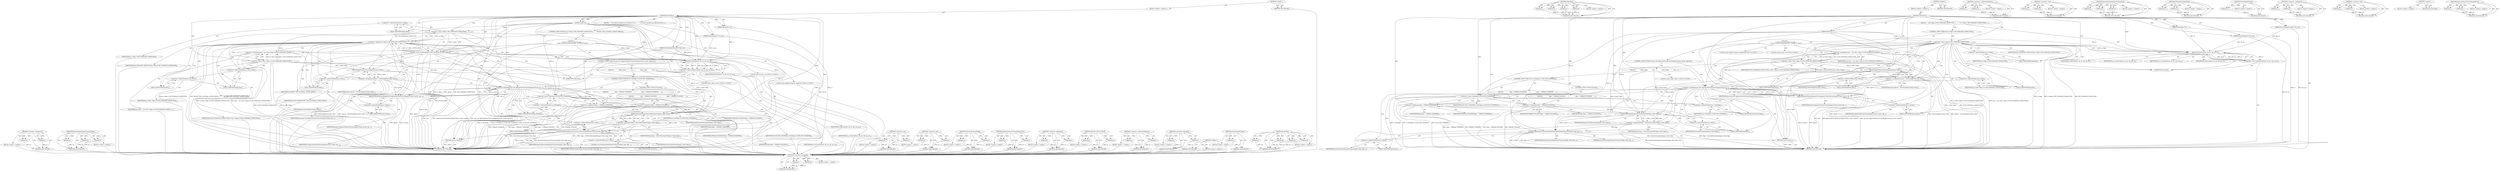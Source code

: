 digraph "AppLayerParserProtocolSupportsTxs" {
vulnerable_139 [label=<(METHOD,&lt;operator&gt;.assignment)>];
vulnerable_140 [label=<(PARAM,p1)>];
vulnerable_141 [label=<(PARAM,p2)>];
vulnerable_142 [label=<(BLOCK,&lt;empty&gt;,&lt;empty&gt;)>];
vulnerable_143 [label=<(METHOD_RETURN,ANY)>];
vulnerable_163 [label=<(METHOD,DeStateUpdateInspectTransactionId)>];
vulnerable_164 [label=<(PARAM,p1)>];
vulnerable_165 [label=<(PARAM,p2)>];
vulnerable_166 [label=<(PARAM,p3)>];
vulnerable_167 [label=<(BLOCK,&lt;empty&gt;,&lt;empty&gt;)>];
vulnerable_168 [label=<(METHOD_RETURN,ANY)>];
vulnerable_6 [label=<(METHOD,&lt;global&gt;)<SUB>1</SUB>>];
vulnerable_7 [label=<(BLOCK,&lt;empty&gt;,&lt;empty&gt;)<SUB>1</SUB>>];
vulnerable_8 [label=<(METHOD,DetectFlow)<SUB>1</SUB>>];
vulnerable_9 [label=<(PARAM,ThreadVars *tv)<SUB>1</SUB>>];
vulnerable_10 [label=<(PARAM,DetectEngineCtx *de_ctx)<SUB>2</SUB>>];
vulnerable_11 [label=<(PARAM,DetectEngineThreadCtx *det_ctx)<SUB>2</SUB>>];
vulnerable_12 [label=<(PARAM,Packet *p)<SUB>3</SUB>>];
vulnerable_13 [label=<(BLOCK,{
    /* No need to perform any detection on th...,{
    /* No need to perform any detection on th...)<SUB>4</SUB>>];
vulnerable_14 [label=<(CONTROL_STRUCTURE,IF,if ((p-&gt;flags &amp; PKT_NOPACKET_INSPECTION) ||
        (PACKET_TEST_ACTION(p, ACTION_DROP))))<SUB>6</SUB>>];
vulnerable_15 [label=<(&lt;operator&gt;.logicalOr,(p-&gt;flags &amp; PKT_NOPACKET_INSPECTION) ||
       ...)<SUB>6</SUB>>];
vulnerable_16 [label=<(&lt;operator&gt;.and,p-&gt;flags &amp; PKT_NOPACKET_INSPECTION)<SUB>6</SUB>>];
vulnerable_17 [label=<(&lt;operator&gt;.indirectFieldAccess,p-&gt;flags)<SUB>6</SUB>>];
vulnerable_18 [label=<(IDENTIFIER,p,p-&gt;flags &amp; PKT_NOPACKET_INSPECTION)<SUB>6</SUB>>];
vulnerable_19 [label=<(FIELD_IDENTIFIER,flags,flags)<SUB>6</SUB>>];
vulnerable_20 [label=<(IDENTIFIER,PKT_NOPACKET_INSPECTION,p-&gt;flags &amp; PKT_NOPACKET_INSPECTION)<SUB>6</SUB>>];
vulnerable_21 [label=<(PACKET_TEST_ACTION,PACKET_TEST_ACTION(p, ACTION_DROP))<SUB>7</SUB>>];
vulnerable_22 [label=<(IDENTIFIER,p,PACKET_TEST_ACTION(p, ACTION_DROP))<SUB>7</SUB>>];
vulnerable_23 [label=<(IDENTIFIER,ACTION_DROP,PACKET_TEST_ACTION(p, ACTION_DROP))<SUB>7</SUB>>];
vulnerable_24 [label="<(BLOCK,{
         /* hack: if we are in pass the entir...,{
         /* hack: if we are in pass the entir...)<SUB>8</SUB>>"];
vulnerable_25 [label="<(LOCAL,const int pass: int)<SUB>12</SUB>>"];
vulnerable_26 [label=<(&lt;operator&gt;.assignment,pass = ((p-&gt;flow-&gt;flags &amp; FLOW_NOPACKET_INSPECT...)<SUB>12</SUB>>];
vulnerable_27 [label=<(IDENTIFIER,pass,pass = ((p-&gt;flow-&gt;flags &amp; FLOW_NOPACKET_INSPECT...)<SUB>12</SUB>>];
vulnerable_28 [label=<(&lt;operator&gt;.and,p-&gt;flow-&gt;flags &amp; FLOW_NOPACKET_INSPECTION)<SUB>12</SUB>>];
vulnerable_29 [label=<(&lt;operator&gt;.indirectFieldAccess,p-&gt;flow-&gt;flags)<SUB>12</SUB>>];
vulnerable_30 [label=<(&lt;operator&gt;.indirectFieldAccess,p-&gt;flow)<SUB>12</SUB>>];
vulnerable_31 [label=<(IDENTIFIER,p,p-&gt;flow-&gt;flags &amp; FLOW_NOPACKET_INSPECTION)<SUB>12</SUB>>];
vulnerable_32 [label=<(FIELD_IDENTIFIER,flow,flow)<SUB>12</SUB>>];
vulnerable_33 [label=<(FIELD_IDENTIFIER,flags,flags)<SUB>12</SUB>>];
vulnerable_34 [label=<(IDENTIFIER,FLOW_NOPACKET_INSPECTION,p-&gt;flow-&gt;flags &amp; FLOW_NOPACKET_INSPECTION)<SUB>12</SUB>>];
vulnerable_35 [label="<(LOCAL,const AppProto alproto: AppProto)<SUB>13</SUB>>"];
vulnerable_36 [label=<(&lt;operator&gt;.assignment,alproto = FlowGetAppProtocol(p-&gt;flow))<SUB>13</SUB>>];
vulnerable_37 [label=<(IDENTIFIER,alproto,alproto = FlowGetAppProtocol(p-&gt;flow))<SUB>13</SUB>>];
vulnerable_38 [label=<(FlowGetAppProtocol,FlowGetAppProtocol(p-&gt;flow))<SUB>13</SUB>>];
vulnerable_39 [label=<(&lt;operator&gt;.indirectFieldAccess,p-&gt;flow)<SUB>13</SUB>>];
vulnerable_40 [label=<(IDENTIFIER,p,FlowGetAppProtocol(p-&gt;flow))<SUB>13</SUB>>];
vulnerable_41 [label=<(FIELD_IDENTIFIER,flow,flow)<SUB>13</SUB>>];
vulnerable_42 [label=<(CONTROL_STRUCTURE,IF,if (pass &amp;&amp; AppLayerParserProtocolSupportsTxs(p-&gt;proto, alproto)))<SUB>14</SUB>>];
vulnerable_43 [label=<(&lt;operator&gt;.logicalAnd,pass &amp;&amp; AppLayerParserProtocolSupportsTxs(p-&gt;pr...)<SUB>14</SUB>>];
vulnerable_44 [label=<(IDENTIFIER,pass,pass &amp;&amp; AppLayerParserProtocolSupportsTxs(p-&gt;pr...)<SUB>14</SUB>>];
vulnerable_45 [label=<(AppLayerParserProtocolSupportsTxs,AppLayerParserProtocolSupportsTxs(p-&gt;proto, alp...)<SUB>14</SUB>>];
vulnerable_46 [label=<(&lt;operator&gt;.indirectFieldAccess,p-&gt;proto)<SUB>14</SUB>>];
vulnerable_47 [label=<(IDENTIFIER,p,AppLayerParserProtocolSupportsTxs(p-&gt;proto, alp...)<SUB>14</SUB>>];
vulnerable_48 [label=<(FIELD_IDENTIFIER,proto,proto)<SUB>14</SUB>>];
vulnerable_49 [label=<(IDENTIFIER,alproto,AppLayerParserProtocolSupportsTxs(p-&gt;proto, alp...)<SUB>14</SUB>>];
vulnerable_50 [label=<(BLOCK,{
            uint8_t flags;
            if (p-...,{
            uint8_t flags;
            if (p-...)<SUB>14</SUB>>];
vulnerable_51 [label="<(LOCAL,uint8_t flags: uint8_t)<SUB>15</SUB>>"];
vulnerable_52 [label=<(CONTROL_STRUCTURE,IF,if (p-&gt;flowflags &amp; FLOW_PKT_TOSERVER))<SUB>16</SUB>>];
vulnerable_53 [label=<(&lt;operator&gt;.and,p-&gt;flowflags &amp; FLOW_PKT_TOSERVER)<SUB>16</SUB>>];
vulnerable_54 [label=<(&lt;operator&gt;.indirectFieldAccess,p-&gt;flowflags)<SUB>16</SUB>>];
vulnerable_55 [label=<(IDENTIFIER,p,p-&gt;flowflags &amp; FLOW_PKT_TOSERVER)<SUB>16</SUB>>];
vulnerable_56 [label=<(FIELD_IDENTIFIER,flowflags,flowflags)<SUB>16</SUB>>];
vulnerable_57 [label=<(IDENTIFIER,FLOW_PKT_TOSERVER,p-&gt;flowflags &amp; FLOW_PKT_TOSERVER)<SUB>16</SUB>>];
vulnerable_58 [label=<(BLOCK,{
                flags = STREAM_TOSERVER;
    ...,{
                flags = STREAM_TOSERVER;
    ...)<SUB>16</SUB>>];
vulnerable_59 [label=<(&lt;operator&gt;.assignment,flags = STREAM_TOSERVER)<SUB>17</SUB>>];
vulnerable_60 [label=<(IDENTIFIER,flags,flags = STREAM_TOSERVER)<SUB>17</SUB>>];
vulnerable_61 [label=<(IDENTIFIER,STREAM_TOSERVER,flags = STREAM_TOSERVER)<SUB>17</SUB>>];
vulnerable_62 [label=<(CONTROL_STRUCTURE,ELSE,else)<SUB>18</SUB>>];
vulnerable_63 [label=<(BLOCK,{
                flags = STREAM_TOCLIENT;
    ...,{
                flags = STREAM_TOCLIENT;
    ...)<SUB>18</SUB>>];
vulnerable_64 [label=<(&lt;operator&gt;.assignment,flags = STREAM_TOCLIENT)<SUB>19</SUB>>];
vulnerable_65 [label=<(IDENTIFIER,flags,flags = STREAM_TOCLIENT)<SUB>19</SUB>>];
vulnerable_66 [label=<(IDENTIFIER,STREAM_TOCLIENT,flags = STREAM_TOCLIENT)<SUB>19</SUB>>];
vulnerable_67 [label=<(&lt;operator&gt;.assignment,flags = FlowGetDisruptionFlags(p-&gt;flow, flags))<SUB>21</SUB>>];
vulnerable_68 [label=<(IDENTIFIER,flags,flags = FlowGetDisruptionFlags(p-&gt;flow, flags))<SUB>21</SUB>>];
vulnerable_69 [label=<(FlowGetDisruptionFlags,FlowGetDisruptionFlags(p-&gt;flow, flags))<SUB>21</SUB>>];
vulnerable_70 [label=<(&lt;operator&gt;.indirectFieldAccess,p-&gt;flow)<SUB>21</SUB>>];
vulnerable_71 [label=<(IDENTIFIER,p,FlowGetDisruptionFlags(p-&gt;flow, flags))<SUB>21</SUB>>];
vulnerable_72 [label=<(FIELD_IDENTIFIER,flow,flow)<SUB>21</SUB>>];
vulnerable_73 [label=<(IDENTIFIER,flags,FlowGetDisruptionFlags(p-&gt;flow, flags))<SUB>21</SUB>>];
vulnerable_74 [label=<(DeStateUpdateInspectTransactionId,DeStateUpdateInspectTransactionId(p-&gt;flow, flag...)<SUB>22</SUB>>];
vulnerable_75 [label=<(&lt;operator&gt;.indirectFieldAccess,p-&gt;flow)<SUB>22</SUB>>];
vulnerable_76 [label=<(IDENTIFIER,p,DeStateUpdateInspectTransactionId(p-&gt;flow, flag...)<SUB>22</SUB>>];
vulnerable_77 [label=<(FIELD_IDENTIFIER,flow,flow)<SUB>22</SUB>>];
vulnerable_78 [label=<(IDENTIFIER,flags,DeStateUpdateInspectTransactionId(p-&gt;flow, flag...)<SUB>22</SUB>>];
vulnerable_79 [label=<(LITERAL,true,DeStateUpdateInspectTransactionId(p-&gt;flow, flag...)<SUB>22</SUB>>];
vulnerable_80 [label=<(RETURN,return;,return;)<SUB>24</SUB>>];
vulnerable_81 [label=<(&lt;operator&gt;.cast,(void)DetectRun(tv, de_ctx, det_ctx, p))<SUB>28</SUB>>];
vulnerable_82 [label=<(UNKNOWN,void,void)<SUB>28</SUB>>];
vulnerable_83 [label=<(DetectRun,DetectRun(tv, de_ctx, det_ctx, p))<SUB>28</SUB>>];
vulnerable_84 [label=<(IDENTIFIER,tv,DetectRun(tv, de_ctx, det_ctx, p))<SUB>28</SUB>>];
vulnerable_85 [label=<(IDENTIFIER,de_ctx,DetectRun(tv, de_ctx, det_ctx, p))<SUB>28</SUB>>];
vulnerable_86 [label=<(IDENTIFIER,det_ctx,DetectRun(tv, de_ctx, det_ctx, p))<SUB>28</SUB>>];
vulnerable_87 [label=<(IDENTIFIER,p,DetectRun(tv, de_ctx, det_ctx, p))<SUB>28</SUB>>];
vulnerable_88 [label=<(METHOD_RETURN,void)<SUB>1</SUB>>];
vulnerable_90 [label=<(METHOD_RETURN,ANY)<SUB>1</SUB>>];
vulnerable_169 [label=<(METHOD,&lt;operator&gt;.cast)>];
vulnerable_170 [label=<(PARAM,p1)>];
vulnerable_171 [label=<(PARAM,p2)>];
vulnerable_172 [label=<(BLOCK,&lt;empty&gt;,&lt;empty&gt;)>];
vulnerable_173 [label=<(METHOD_RETURN,ANY)>];
vulnerable_124 [label=<(METHOD,&lt;operator&gt;.and)>];
vulnerable_125 [label=<(PARAM,p1)>];
vulnerable_126 [label=<(PARAM,p2)>];
vulnerable_127 [label=<(BLOCK,&lt;empty&gt;,&lt;empty&gt;)>];
vulnerable_128 [label=<(METHOD_RETURN,ANY)>];
vulnerable_158 [label=<(METHOD,FlowGetDisruptionFlags)>];
vulnerable_159 [label=<(PARAM,p1)>];
vulnerable_160 [label=<(PARAM,p2)>];
vulnerable_161 [label=<(BLOCK,&lt;empty&gt;,&lt;empty&gt;)>];
vulnerable_162 [label=<(METHOD_RETURN,ANY)>];
vulnerable_153 [label=<(METHOD,AppLayerParserProtocolSupportsTxs)>];
vulnerable_154 [label=<(PARAM,p1)>];
vulnerable_155 [label=<(PARAM,p2)>];
vulnerable_156 [label=<(BLOCK,&lt;empty&gt;,&lt;empty&gt;)>];
vulnerable_157 [label=<(METHOD_RETURN,ANY)>];
vulnerable_148 [label=<(METHOD,&lt;operator&gt;.logicalAnd)>];
vulnerable_149 [label=<(PARAM,p1)>];
vulnerable_150 [label=<(PARAM,p2)>];
vulnerable_151 [label=<(BLOCK,&lt;empty&gt;,&lt;empty&gt;)>];
vulnerable_152 [label=<(METHOD_RETURN,ANY)>];
vulnerable_134 [label=<(METHOD,PACKET_TEST_ACTION)>];
vulnerable_135 [label=<(PARAM,p1)>];
vulnerable_136 [label=<(PARAM,p2)>];
vulnerable_137 [label=<(BLOCK,&lt;empty&gt;,&lt;empty&gt;)>];
vulnerable_138 [label=<(METHOD_RETURN,ANY)>];
vulnerable_129 [label=<(METHOD,&lt;operator&gt;.indirectFieldAccess)>];
vulnerable_130 [label=<(PARAM,p1)>];
vulnerable_131 [label=<(PARAM,p2)>];
vulnerable_132 [label=<(BLOCK,&lt;empty&gt;,&lt;empty&gt;)>];
vulnerable_133 [label=<(METHOD_RETURN,ANY)>];
vulnerable_119 [label=<(METHOD,&lt;operator&gt;.logicalOr)>];
vulnerable_120 [label=<(PARAM,p1)>];
vulnerable_121 [label=<(PARAM,p2)>];
vulnerable_122 [label=<(BLOCK,&lt;empty&gt;,&lt;empty&gt;)>];
vulnerable_123 [label=<(METHOD_RETURN,ANY)>];
vulnerable_113 [label=<(METHOD,&lt;global&gt;)<SUB>1</SUB>>];
vulnerable_114 [label=<(BLOCK,&lt;empty&gt;,&lt;empty&gt;)>];
vulnerable_115 [label=<(METHOD_RETURN,ANY)>];
vulnerable_144 [label=<(METHOD,FlowGetAppProtocol)>];
vulnerable_145 [label=<(PARAM,p1)>];
vulnerable_146 [label=<(BLOCK,&lt;empty&gt;,&lt;empty&gt;)>];
vulnerable_147 [label=<(METHOD_RETURN,ANY)>];
vulnerable_174 [label=<(METHOD,DetectRun)>];
vulnerable_175 [label=<(PARAM,p1)>];
vulnerable_176 [label=<(PARAM,p2)>];
vulnerable_177 [label=<(PARAM,p3)>];
vulnerable_178 [label=<(PARAM,p4)>];
vulnerable_179 [label=<(BLOCK,&lt;empty&gt;,&lt;empty&gt;)>];
vulnerable_180 [label=<(METHOD_RETURN,ANY)>];
fixed_134 [label=<(METHOD,&lt;operator&gt;.logicalAnd)>];
fixed_135 [label=<(PARAM,p1)>];
fixed_136 [label=<(PARAM,p2)>];
fixed_137 [label=<(BLOCK,&lt;empty&gt;,&lt;empty&gt;)>];
fixed_138 [label=<(METHOD_RETURN,ANY)>];
fixed_160 [label=<(METHOD,DetectRun)>];
fixed_161 [label=<(PARAM,p1)>];
fixed_162 [label=<(PARAM,p2)>];
fixed_163 [label=<(PARAM,p3)>];
fixed_164 [label=<(PARAM,p4)>];
fixed_165 [label=<(BLOCK,&lt;empty&gt;,&lt;empty&gt;)>];
fixed_166 [label=<(METHOD_RETURN,ANY)>];
fixed_6 [label=<(METHOD,&lt;global&gt;)<SUB>1</SUB>>];
fixed_7 [label=<(BLOCK,&lt;empty&gt;,&lt;empty&gt;)<SUB>1</SUB>>];
fixed_8 [label=<(METHOD,DetectFlow)<SUB>1</SUB>>];
fixed_9 [label=<(PARAM,ThreadVars *tv)<SUB>1</SUB>>];
fixed_10 [label=<(PARAM,DetectEngineCtx *de_ctx)<SUB>2</SUB>>];
fixed_11 [label=<(PARAM,DetectEngineThreadCtx *det_ctx)<SUB>2</SUB>>];
fixed_12 [label=<(PARAM,Packet *p)<SUB>3</SUB>>];
fixed_13 [label=<(BLOCK,{
    if (p-&gt;flags &amp; PKT_NOPACKET_INSPECTION) {...,{
    if (p-&gt;flags &amp; PKT_NOPACKET_INSPECTION) {...)<SUB>4</SUB>>];
fixed_14 [label=<(CONTROL_STRUCTURE,IF,if (p-&gt;flags &amp; PKT_NOPACKET_INSPECTION))<SUB>5</SUB>>];
fixed_15 [label=<(&lt;operator&gt;.and,p-&gt;flags &amp; PKT_NOPACKET_INSPECTION)<SUB>5</SUB>>];
fixed_16 [label=<(&lt;operator&gt;.indirectFieldAccess,p-&gt;flags)<SUB>5</SUB>>];
fixed_17 [label=<(IDENTIFIER,p,p-&gt;flags &amp; PKT_NOPACKET_INSPECTION)<SUB>5</SUB>>];
fixed_18 [label=<(FIELD_IDENTIFIER,flags,flags)<SUB>5</SUB>>];
fixed_19 [label=<(IDENTIFIER,PKT_NOPACKET_INSPECTION,p-&gt;flags &amp; PKT_NOPACKET_INSPECTION)<SUB>5</SUB>>];
fixed_20 [label="<(BLOCK,{
         /* hack: if we are in pass the entir...,{
         /* hack: if we are in pass the entir...)<SUB>5</SUB>>"];
fixed_21 [label="<(LOCAL,const int pass: int)<SUB>9</SUB>>"];
fixed_22 [label=<(&lt;operator&gt;.assignment,pass = ((p-&gt;flow-&gt;flags &amp; FLOW_NOPACKET_INSPECT...)<SUB>9</SUB>>];
fixed_23 [label=<(IDENTIFIER,pass,pass = ((p-&gt;flow-&gt;flags &amp; FLOW_NOPACKET_INSPECT...)<SUB>9</SUB>>];
fixed_24 [label=<(&lt;operator&gt;.and,p-&gt;flow-&gt;flags &amp; FLOW_NOPACKET_INSPECTION)<SUB>9</SUB>>];
fixed_25 [label=<(&lt;operator&gt;.indirectFieldAccess,p-&gt;flow-&gt;flags)<SUB>9</SUB>>];
fixed_26 [label=<(&lt;operator&gt;.indirectFieldAccess,p-&gt;flow)<SUB>9</SUB>>];
fixed_27 [label=<(IDENTIFIER,p,p-&gt;flow-&gt;flags &amp; FLOW_NOPACKET_INSPECTION)<SUB>9</SUB>>];
fixed_28 [label=<(FIELD_IDENTIFIER,flow,flow)<SUB>9</SUB>>];
fixed_29 [label=<(FIELD_IDENTIFIER,flags,flags)<SUB>9</SUB>>];
fixed_30 [label=<(IDENTIFIER,FLOW_NOPACKET_INSPECTION,p-&gt;flow-&gt;flags &amp; FLOW_NOPACKET_INSPECTION)<SUB>9</SUB>>];
fixed_31 [label="<(LOCAL,const AppProto alproto: AppProto)<SUB>10</SUB>>"];
fixed_32 [label=<(&lt;operator&gt;.assignment,alproto = FlowGetAppProtocol(p-&gt;flow))<SUB>10</SUB>>];
fixed_33 [label=<(IDENTIFIER,alproto,alproto = FlowGetAppProtocol(p-&gt;flow))<SUB>10</SUB>>];
fixed_34 [label=<(FlowGetAppProtocol,FlowGetAppProtocol(p-&gt;flow))<SUB>10</SUB>>];
fixed_35 [label=<(&lt;operator&gt;.indirectFieldAccess,p-&gt;flow)<SUB>10</SUB>>];
fixed_36 [label=<(IDENTIFIER,p,FlowGetAppProtocol(p-&gt;flow))<SUB>10</SUB>>];
fixed_37 [label=<(FIELD_IDENTIFIER,flow,flow)<SUB>10</SUB>>];
fixed_38 [label=<(CONTROL_STRUCTURE,IF,if (pass &amp;&amp; AppLayerParserProtocolSupportsTxs(p-&gt;proto, alproto)))<SUB>11</SUB>>];
fixed_39 [label=<(&lt;operator&gt;.logicalAnd,pass &amp;&amp; AppLayerParserProtocolSupportsTxs(p-&gt;pr...)<SUB>11</SUB>>];
fixed_40 [label=<(IDENTIFIER,pass,pass &amp;&amp; AppLayerParserProtocolSupportsTxs(p-&gt;pr...)<SUB>11</SUB>>];
fixed_41 [label=<(AppLayerParserProtocolSupportsTxs,AppLayerParserProtocolSupportsTxs(p-&gt;proto, alp...)<SUB>11</SUB>>];
fixed_42 [label=<(&lt;operator&gt;.indirectFieldAccess,p-&gt;proto)<SUB>11</SUB>>];
fixed_43 [label=<(IDENTIFIER,p,AppLayerParserProtocolSupportsTxs(p-&gt;proto, alp...)<SUB>11</SUB>>];
fixed_44 [label=<(FIELD_IDENTIFIER,proto,proto)<SUB>11</SUB>>];
fixed_45 [label=<(IDENTIFIER,alproto,AppLayerParserProtocolSupportsTxs(p-&gt;proto, alp...)<SUB>11</SUB>>];
fixed_46 [label=<(BLOCK,{
            uint8_t flags;
            if (p-...,{
            uint8_t flags;
            if (p-...)<SUB>11</SUB>>];
fixed_47 [label="<(LOCAL,uint8_t flags: uint8_t)<SUB>12</SUB>>"];
fixed_48 [label=<(CONTROL_STRUCTURE,IF,if (p-&gt;flowflags &amp; FLOW_PKT_TOSERVER))<SUB>13</SUB>>];
fixed_49 [label=<(&lt;operator&gt;.and,p-&gt;flowflags &amp; FLOW_PKT_TOSERVER)<SUB>13</SUB>>];
fixed_50 [label=<(&lt;operator&gt;.indirectFieldAccess,p-&gt;flowflags)<SUB>13</SUB>>];
fixed_51 [label=<(IDENTIFIER,p,p-&gt;flowflags &amp; FLOW_PKT_TOSERVER)<SUB>13</SUB>>];
fixed_52 [label=<(FIELD_IDENTIFIER,flowflags,flowflags)<SUB>13</SUB>>];
fixed_53 [label=<(IDENTIFIER,FLOW_PKT_TOSERVER,p-&gt;flowflags &amp; FLOW_PKT_TOSERVER)<SUB>13</SUB>>];
fixed_54 [label=<(BLOCK,{
                flags = STREAM_TOSERVER;
    ...,{
                flags = STREAM_TOSERVER;
    ...)<SUB>13</SUB>>];
fixed_55 [label=<(&lt;operator&gt;.assignment,flags = STREAM_TOSERVER)<SUB>14</SUB>>];
fixed_56 [label=<(IDENTIFIER,flags,flags = STREAM_TOSERVER)<SUB>14</SUB>>];
fixed_57 [label=<(IDENTIFIER,STREAM_TOSERVER,flags = STREAM_TOSERVER)<SUB>14</SUB>>];
fixed_58 [label=<(CONTROL_STRUCTURE,ELSE,else)<SUB>15</SUB>>];
fixed_59 [label=<(BLOCK,{
                flags = STREAM_TOCLIENT;
    ...,{
                flags = STREAM_TOCLIENT;
    ...)<SUB>15</SUB>>];
fixed_60 [label=<(&lt;operator&gt;.assignment,flags = STREAM_TOCLIENT)<SUB>16</SUB>>];
fixed_61 [label=<(IDENTIFIER,flags,flags = STREAM_TOCLIENT)<SUB>16</SUB>>];
fixed_62 [label=<(IDENTIFIER,STREAM_TOCLIENT,flags = STREAM_TOCLIENT)<SUB>16</SUB>>];
fixed_63 [label=<(&lt;operator&gt;.assignment,flags = FlowGetDisruptionFlags(p-&gt;flow, flags))<SUB>18</SUB>>];
fixed_64 [label=<(IDENTIFIER,flags,flags = FlowGetDisruptionFlags(p-&gt;flow, flags))<SUB>18</SUB>>];
fixed_65 [label=<(FlowGetDisruptionFlags,FlowGetDisruptionFlags(p-&gt;flow, flags))<SUB>18</SUB>>];
fixed_66 [label=<(&lt;operator&gt;.indirectFieldAccess,p-&gt;flow)<SUB>18</SUB>>];
fixed_67 [label=<(IDENTIFIER,p,FlowGetDisruptionFlags(p-&gt;flow, flags))<SUB>18</SUB>>];
fixed_68 [label=<(FIELD_IDENTIFIER,flow,flow)<SUB>18</SUB>>];
fixed_69 [label=<(IDENTIFIER,flags,FlowGetDisruptionFlags(p-&gt;flow, flags))<SUB>18</SUB>>];
fixed_70 [label=<(DeStateUpdateInspectTransactionId,DeStateUpdateInspectTransactionId(p-&gt;flow, flag...)<SUB>19</SUB>>];
fixed_71 [label=<(&lt;operator&gt;.indirectFieldAccess,p-&gt;flow)<SUB>19</SUB>>];
fixed_72 [label=<(IDENTIFIER,p,DeStateUpdateInspectTransactionId(p-&gt;flow, flag...)<SUB>19</SUB>>];
fixed_73 [label=<(FIELD_IDENTIFIER,flow,flow)<SUB>19</SUB>>];
fixed_74 [label=<(IDENTIFIER,flags,DeStateUpdateInspectTransactionId(p-&gt;flow, flag...)<SUB>19</SUB>>];
fixed_75 [label=<(LITERAL,true,DeStateUpdateInspectTransactionId(p-&gt;flow, flag...)<SUB>19</SUB>>];
fixed_76 [label=<(RETURN,return;,return;)<SUB>23</SUB>>];
fixed_77 [label=<(&lt;operator&gt;.cast,(void)DetectRun(tv, de_ctx, det_ctx, p))<SUB>27</SUB>>];
fixed_78 [label=<(UNKNOWN,void,void)<SUB>27</SUB>>];
fixed_79 [label=<(DetectRun,DetectRun(tv, de_ctx, det_ctx, p))<SUB>27</SUB>>];
fixed_80 [label=<(IDENTIFIER,tv,DetectRun(tv, de_ctx, det_ctx, p))<SUB>27</SUB>>];
fixed_81 [label=<(IDENTIFIER,de_ctx,DetectRun(tv, de_ctx, det_ctx, p))<SUB>27</SUB>>];
fixed_82 [label=<(IDENTIFIER,det_ctx,DetectRun(tv, de_ctx, det_ctx, p))<SUB>27</SUB>>];
fixed_83 [label=<(IDENTIFIER,p,DetectRun(tv, de_ctx, det_ctx, p))<SUB>27</SUB>>];
fixed_84 [label=<(METHOD_RETURN,void)<SUB>1</SUB>>];
fixed_86 [label=<(METHOD_RETURN,ANY)<SUB>1</SUB>>];
fixed_120 [label=<(METHOD,&lt;operator&gt;.indirectFieldAccess)>];
fixed_121 [label=<(PARAM,p1)>];
fixed_122 [label=<(PARAM,p2)>];
fixed_123 [label=<(BLOCK,&lt;empty&gt;,&lt;empty&gt;)>];
fixed_124 [label=<(METHOD_RETURN,ANY)>];
fixed_155 [label=<(METHOD,&lt;operator&gt;.cast)>];
fixed_156 [label=<(PARAM,p1)>];
fixed_157 [label=<(PARAM,p2)>];
fixed_158 [label=<(BLOCK,&lt;empty&gt;,&lt;empty&gt;)>];
fixed_159 [label=<(METHOD_RETURN,ANY)>];
fixed_149 [label=<(METHOD,DeStateUpdateInspectTransactionId)>];
fixed_150 [label=<(PARAM,p1)>];
fixed_151 [label=<(PARAM,p2)>];
fixed_152 [label=<(PARAM,p3)>];
fixed_153 [label=<(BLOCK,&lt;empty&gt;,&lt;empty&gt;)>];
fixed_154 [label=<(METHOD_RETURN,ANY)>];
fixed_144 [label=<(METHOD,FlowGetDisruptionFlags)>];
fixed_145 [label=<(PARAM,p1)>];
fixed_146 [label=<(PARAM,p2)>];
fixed_147 [label=<(BLOCK,&lt;empty&gt;,&lt;empty&gt;)>];
fixed_148 [label=<(METHOD_RETURN,ANY)>];
fixed_130 [label=<(METHOD,FlowGetAppProtocol)>];
fixed_131 [label=<(PARAM,p1)>];
fixed_132 [label=<(BLOCK,&lt;empty&gt;,&lt;empty&gt;)>];
fixed_133 [label=<(METHOD_RETURN,ANY)>];
fixed_125 [label=<(METHOD,&lt;operator&gt;.assignment)>];
fixed_126 [label=<(PARAM,p1)>];
fixed_127 [label=<(PARAM,p2)>];
fixed_128 [label=<(BLOCK,&lt;empty&gt;,&lt;empty&gt;)>];
fixed_129 [label=<(METHOD_RETURN,ANY)>];
fixed_115 [label=<(METHOD,&lt;operator&gt;.and)>];
fixed_116 [label=<(PARAM,p1)>];
fixed_117 [label=<(PARAM,p2)>];
fixed_118 [label=<(BLOCK,&lt;empty&gt;,&lt;empty&gt;)>];
fixed_119 [label=<(METHOD_RETURN,ANY)>];
fixed_109 [label=<(METHOD,&lt;global&gt;)<SUB>1</SUB>>];
fixed_110 [label=<(BLOCK,&lt;empty&gt;,&lt;empty&gt;)>];
fixed_111 [label=<(METHOD_RETURN,ANY)>];
fixed_139 [label=<(METHOD,AppLayerParserProtocolSupportsTxs)>];
fixed_140 [label=<(PARAM,p1)>];
fixed_141 [label=<(PARAM,p2)>];
fixed_142 [label=<(BLOCK,&lt;empty&gt;,&lt;empty&gt;)>];
fixed_143 [label=<(METHOD_RETURN,ANY)>];
vulnerable_139 -> vulnerable_140  [key=0, label="AST: "];
vulnerable_139 -> vulnerable_140  [key=1, label="DDG: "];
vulnerable_139 -> vulnerable_142  [key=0, label="AST: "];
vulnerable_139 -> vulnerable_141  [key=0, label="AST: "];
vulnerable_139 -> vulnerable_141  [key=1, label="DDG: "];
vulnerable_139 -> vulnerable_143  [key=0, label="AST: "];
vulnerable_139 -> vulnerable_143  [key=1, label="CFG: "];
vulnerable_140 -> vulnerable_143  [key=0, label="DDG: p1"];
vulnerable_141 -> vulnerable_143  [key=0, label="DDG: p2"];
vulnerable_142 -> fixed_134  [key=0];
vulnerable_143 -> fixed_134  [key=0];
vulnerable_163 -> vulnerable_164  [key=0, label="AST: "];
vulnerable_163 -> vulnerable_164  [key=1, label="DDG: "];
vulnerable_163 -> vulnerable_167  [key=0, label="AST: "];
vulnerable_163 -> vulnerable_165  [key=0, label="AST: "];
vulnerable_163 -> vulnerable_165  [key=1, label="DDG: "];
vulnerable_163 -> vulnerable_168  [key=0, label="AST: "];
vulnerable_163 -> vulnerable_168  [key=1, label="CFG: "];
vulnerable_163 -> vulnerable_166  [key=0, label="AST: "];
vulnerable_163 -> vulnerable_166  [key=1, label="DDG: "];
vulnerable_164 -> vulnerable_168  [key=0, label="DDG: p1"];
vulnerable_165 -> vulnerable_168  [key=0, label="DDG: p2"];
vulnerable_166 -> vulnerable_168  [key=0, label="DDG: p3"];
vulnerable_167 -> fixed_134  [key=0];
vulnerable_168 -> fixed_134  [key=0];
vulnerable_6 -> vulnerable_7  [key=0, label="AST: "];
vulnerable_6 -> vulnerable_90  [key=0, label="AST: "];
vulnerable_6 -> vulnerable_90  [key=1, label="CFG: "];
vulnerable_7 -> vulnerable_8  [key=0, label="AST: "];
vulnerable_8 -> vulnerable_9  [key=0, label="AST: "];
vulnerable_8 -> vulnerable_9  [key=1, label="DDG: "];
vulnerable_8 -> vulnerable_10  [key=0, label="AST: "];
vulnerable_8 -> vulnerable_10  [key=1, label="DDG: "];
vulnerable_8 -> vulnerable_11  [key=0, label="AST: "];
vulnerable_8 -> vulnerable_11  [key=1, label="DDG: "];
vulnerable_8 -> vulnerable_12  [key=0, label="AST: "];
vulnerable_8 -> vulnerable_12  [key=1, label="DDG: "];
vulnerable_8 -> vulnerable_13  [key=0, label="AST: "];
vulnerable_8 -> vulnerable_88  [key=0, label="AST: "];
vulnerable_8 -> vulnerable_19  [key=0, label="CFG: "];
vulnerable_8 -> vulnerable_80  [key=0, label="DDG: "];
vulnerable_8 -> vulnerable_83  [key=0, label="DDG: "];
vulnerable_8 -> vulnerable_16  [key=0, label="DDG: "];
vulnerable_8 -> vulnerable_21  [key=0, label="DDG: "];
vulnerable_8 -> vulnerable_28  [key=0, label="DDG: "];
vulnerable_8 -> vulnerable_43  [key=0, label="DDG: "];
vulnerable_8 -> vulnerable_45  [key=0, label="DDG: "];
vulnerable_8 -> vulnerable_74  [key=0, label="DDG: "];
vulnerable_8 -> vulnerable_53  [key=0, label="DDG: "];
vulnerable_8 -> vulnerable_59  [key=0, label="DDG: "];
vulnerable_8 -> vulnerable_69  [key=0, label="DDG: "];
vulnerable_8 -> vulnerable_64  [key=0, label="DDG: "];
vulnerable_9 -> vulnerable_88  [key=0, label="DDG: tv"];
vulnerable_9 -> vulnerable_83  [key=0, label="DDG: tv"];
vulnerable_10 -> vulnerable_88  [key=0, label="DDG: de_ctx"];
vulnerable_10 -> vulnerable_83  [key=0, label="DDG: de_ctx"];
vulnerable_11 -> vulnerable_88  [key=0, label="DDG: det_ctx"];
vulnerable_11 -> vulnerable_83  [key=0, label="DDG: det_ctx"];
vulnerable_12 -> vulnerable_88  [key=0, label="DDG: p"];
vulnerable_12 -> vulnerable_83  [key=0, label="DDG: p"];
vulnerable_12 -> vulnerable_16  [key=0, label="DDG: p"];
vulnerable_12 -> vulnerable_21  [key=0, label="DDG: p"];
vulnerable_12 -> vulnerable_38  [key=0, label="DDG: p"];
vulnerable_12 -> vulnerable_45  [key=0, label="DDG: p"];
vulnerable_12 -> vulnerable_74  [key=0, label="DDG: p"];
vulnerable_12 -> vulnerable_53  [key=0, label="DDG: p"];
vulnerable_12 -> vulnerable_69  [key=0, label="DDG: p"];
vulnerable_13 -> vulnerable_14  [key=0, label="AST: "];
vulnerable_13 -> vulnerable_81  [key=0, label="AST: "];
vulnerable_14 -> vulnerable_15  [key=0, label="AST: "];
vulnerable_14 -> vulnerable_24  [key=0, label="AST: "];
vulnerable_15 -> vulnerable_16  [key=0, label="AST: "];
vulnerable_15 -> vulnerable_21  [key=0, label="AST: "];
vulnerable_15 -> vulnerable_82  [key=0, label="CFG: "];
vulnerable_15 -> vulnerable_82  [key=1, label="CDG: "];
vulnerable_15 -> vulnerable_32  [key=0, label="CFG: "];
vulnerable_15 -> vulnerable_32  [key=1, label="CDG: "];
vulnerable_15 -> vulnerable_88  [key=0, label="DDG: p-&gt;flags &amp; PKT_NOPACKET_INSPECTION"];
vulnerable_15 -> vulnerable_88  [key=1, label="DDG: PACKET_TEST_ACTION(p, ACTION_DROP)"];
vulnerable_15 -> vulnerable_88  [key=2, label="DDG: (p-&gt;flags &amp; PKT_NOPACKET_INSPECTION) ||
        (PACKET_TEST_ACTION(p, ACTION_DROP))"];
vulnerable_15 -> vulnerable_30  [key=0, label="CDG: "];
vulnerable_15 -> vulnerable_26  [key=0, label="CDG: "];
vulnerable_15 -> vulnerable_28  [key=0, label="CDG: "];
vulnerable_15 -> vulnerable_81  [key=0, label="CDG: "];
vulnerable_15 -> vulnerable_38  [key=0, label="CDG: "];
vulnerable_15 -> vulnerable_29  [key=0, label="CDG: "];
vulnerable_15 -> vulnerable_43  [key=0, label="CDG: "];
vulnerable_15 -> vulnerable_80  [key=0, label="CDG: "];
vulnerable_15 -> vulnerable_33  [key=0, label="CDG: "];
vulnerable_15 -> vulnerable_83  [key=0, label="CDG: "];
vulnerable_15 -> vulnerable_36  [key=0, label="CDG: "];
vulnerable_15 -> vulnerable_41  [key=0, label="CDG: "];
vulnerable_15 -> vulnerable_39  [key=0, label="CDG: "];
vulnerable_15 -> vulnerable_48  [key=0, label="CDG: "];
vulnerable_15 -> vulnerable_46  [key=0, label="CDG: "];
vulnerable_15 -> vulnerable_45  [key=0, label="CDG: "];
vulnerable_16 -> vulnerable_17  [key=0, label="AST: "];
vulnerable_16 -> vulnerable_20  [key=0, label="AST: "];
vulnerable_16 -> vulnerable_15  [key=0, label="CFG: "];
vulnerable_16 -> vulnerable_15  [key=1, label="DDG: p-&gt;flags"];
vulnerable_16 -> vulnerable_15  [key=2, label="DDG: PKT_NOPACKET_INSPECTION"];
vulnerable_16 -> vulnerable_21  [key=0, label="CFG: "];
vulnerable_16 -> vulnerable_21  [key=1, label="DDG: p-&gt;flags"];
vulnerable_16 -> vulnerable_21  [key=2, label="CDG: "];
vulnerable_16 -> vulnerable_88  [key=0, label="DDG: p-&gt;flags"];
vulnerable_16 -> vulnerable_88  [key=1, label="DDG: PKT_NOPACKET_INSPECTION"];
vulnerable_16 -> vulnerable_83  [key=0, label="DDG: p-&gt;flags"];
vulnerable_17 -> vulnerable_18  [key=0, label="AST: "];
vulnerable_17 -> vulnerable_19  [key=0, label="AST: "];
vulnerable_17 -> vulnerable_16  [key=0, label="CFG: "];
vulnerable_18 -> fixed_134  [key=0];
vulnerable_19 -> vulnerable_17  [key=0, label="CFG: "];
vulnerable_20 -> fixed_134  [key=0];
vulnerable_21 -> vulnerable_22  [key=0, label="AST: "];
vulnerable_21 -> vulnerable_23  [key=0, label="AST: "];
vulnerable_21 -> vulnerable_15  [key=0, label="CFG: "];
vulnerable_21 -> vulnerable_15  [key=1, label="DDG: p"];
vulnerable_21 -> vulnerable_15  [key=2, label="DDG: ACTION_DROP"];
vulnerable_21 -> vulnerable_88  [key=0, label="DDG: p"];
vulnerable_21 -> vulnerable_88  [key=1, label="DDG: ACTION_DROP"];
vulnerable_21 -> vulnerable_83  [key=0, label="DDG: p"];
vulnerable_21 -> vulnerable_38  [key=0, label="DDG: p"];
vulnerable_21 -> vulnerable_45  [key=0, label="DDG: p"];
vulnerable_21 -> vulnerable_74  [key=0, label="DDG: p"];
vulnerable_21 -> vulnerable_53  [key=0, label="DDG: p"];
vulnerable_21 -> vulnerable_69  [key=0, label="DDG: p"];
vulnerable_22 -> fixed_134  [key=0];
vulnerable_23 -> fixed_134  [key=0];
vulnerable_24 -> vulnerable_25  [key=0, label="AST: "];
vulnerable_24 -> vulnerable_26  [key=0, label="AST: "];
vulnerable_24 -> vulnerable_35  [key=0, label="AST: "];
vulnerable_24 -> vulnerable_36  [key=0, label="AST: "];
vulnerable_24 -> vulnerable_42  [key=0, label="AST: "];
vulnerable_24 -> vulnerable_80  [key=0, label="AST: "];
vulnerable_25 -> fixed_134  [key=0];
vulnerable_26 -> vulnerable_27  [key=0, label="AST: "];
vulnerable_26 -> vulnerable_28  [key=0, label="AST: "];
vulnerable_26 -> vulnerable_41  [key=0, label="CFG: "];
vulnerable_26 -> vulnerable_88  [key=0, label="DDG: p-&gt;flow-&gt;flags &amp; FLOW_NOPACKET_INSPECTION"];
vulnerable_26 -> vulnerable_88  [key=1, label="DDG: pass = ((p-&gt;flow-&gt;flags &amp; FLOW_NOPACKET_INSPECTION))"];
vulnerable_26 -> vulnerable_43  [key=0, label="DDG: pass"];
vulnerable_27 -> fixed_134  [key=0];
vulnerable_28 -> vulnerable_29  [key=0, label="AST: "];
vulnerable_28 -> vulnerable_34  [key=0, label="AST: "];
vulnerable_28 -> vulnerable_26  [key=0, label="CFG: "];
vulnerable_28 -> vulnerable_26  [key=1, label="DDG: p-&gt;flow-&gt;flags"];
vulnerable_28 -> vulnerable_26  [key=2, label="DDG: FLOW_NOPACKET_INSPECTION"];
vulnerable_28 -> vulnerable_88  [key=0, label="DDG: p-&gt;flow-&gt;flags"];
vulnerable_28 -> vulnerable_88  [key=1, label="DDG: FLOW_NOPACKET_INSPECTION"];
vulnerable_28 -> vulnerable_38  [key=0, label="DDG: p-&gt;flow-&gt;flags"];
vulnerable_28 -> vulnerable_74  [key=0, label="DDG: p-&gt;flow-&gt;flags"];
vulnerable_28 -> vulnerable_69  [key=0, label="DDG: p-&gt;flow-&gt;flags"];
vulnerable_29 -> vulnerable_30  [key=0, label="AST: "];
vulnerable_29 -> vulnerable_33  [key=0, label="AST: "];
vulnerable_29 -> vulnerable_28  [key=0, label="CFG: "];
vulnerable_30 -> vulnerable_31  [key=0, label="AST: "];
vulnerable_30 -> vulnerable_32  [key=0, label="AST: "];
vulnerable_30 -> vulnerable_33  [key=0, label="CFG: "];
vulnerable_31 -> fixed_134  [key=0];
vulnerable_32 -> vulnerable_30  [key=0, label="CFG: "];
vulnerable_33 -> vulnerable_29  [key=0, label="CFG: "];
vulnerable_34 -> fixed_134  [key=0];
vulnerable_35 -> fixed_134  [key=0];
vulnerable_36 -> vulnerable_37  [key=0, label="AST: "];
vulnerable_36 -> vulnerable_38  [key=0, label="AST: "];
vulnerable_36 -> vulnerable_43  [key=0, label="CFG: "];
vulnerable_36 -> vulnerable_48  [key=0, label="CFG: "];
vulnerable_36 -> vulnerable_88  [key=0, label="DDG: alproto"];
vulnerable_36 -> vulnerable_88  [key=1, label="DDG: FlowGetAppProtocol(p-&gt;flow)"];
vulnerable_36 -> vulnerable_88  [key=2, label="DDG: alproto = FlowGetAppProtocol(p-&gt;flow)"];
vulnerable_36 -> vulnerable_45  [key=0, label="DDG: alproto"];
vulnerable_37 -> fixed_134  [key=0];
vulnerable_38 -> vulnerable_39  [key=0, label="AST: "];
vulnerable_38 -> vulnerable_36  [key=0, label="CFG: "];
vulnerable_38 -> vulnerable_36  [key=1, label="DDG: p-&gt;flow"];
vulnerable_38 -> vulnerable_88  [key=0, label="DDG: p-&gt;flow"];
vulnerable_38 -> vulnerable_69  [key=0, label="DDG: p-&gt;flow"];
vulnerable_39 -> vulnerable_40  [key=0, label="AST: "];
vulnerable_39 -> vulnerable_41  [key=0, label="AST: "];
vulnerable_39 -> vulnerable_38  [key=0, label="CFG: "];
vulnerable_40 -> fixed_134  [key=0];
vulnerable_41 -> vulnerable_39  [key=0, label="CFG: "];
vulnerable_42 -> vulnerable_43  [key=0, label="AST: "];
vulnerable_42 -> vulnerable_50  [key=0, label="AST: "];
vulnerable_43 -> vulnerable_44  [key=0, label="AST: "];
vulnerable_43 -> vulnerable_45  [key=0, label="AST: "];
vulnerable_43 -> vulnerable_80  [key=0, label="CFG: "];
vulnerable_43 -> vulnerable_56  [key=0, label="CFG: "];
vulnerable_43 -> vulnerable_56  [key=1, label="CDG: "];
vulnerable_43 -> vulnerable_88  [key=0, label="DDG: pass"];
vulnerable_43 -> vulnerable_88  [key=1, label="DDG: AppLayerParserProtocolSupportsTxs(p-&gt;proto, alproto)"];
vulnerable_43 -> vulnerable_88  [key=2, label="DDG: pass &amp;&amp; AppLayerParserProtocolSupportsTxs(p-&gt;proto, alproto)"];
vulnerable_43 -> vulnerable_77  [key=0, label="CDG: "];
vulnerable_43 -> vulnerable_75  [key=0, label="CDG: "];
vulnerable_43 -> vulnerable_72  [key=0, label="CDG: "];
vulnerable_43 -> vulnerable_69  [key=0, label="CDG: "];
vulnerable_43 -> vulnerable_67  [key=0, label="CDG: "];
vulnerable_43 -> vulnerable_74  [key=0, label="CDG: "];
vulnerable_43 -> vulnerable_54  [key=0, label="CDG: "];
vulnerable_43 -> vulnerable_53  [key=0, label="CDG: "];
vulnerable_43 -> vulnerable_70  [key=0, label="CDG: "];
vulnerable_44 -> fixed_134  [key=0];
vulnerable_45 -> vulnerable_46  [key=0, label="AST: "];
vulnerable_45 -> vulnerable_49  [key=0, label="AST: "];
vulnerable_45 -> vulnerable_43  [key=0, label="CFG: "];
vulnerable_45 -> vulnerable_43  [key=1, label="DDG: p-&gt;proto"];
vulnerable_45 -> vulnerable_43  [key=2, label="DDG: alproto"];
vulnerable_45 -> vulnerable_88  [key=0, label="DDG: p-&gt;proto"];
vulnerable_45 -> vulnerable_88  [key=1, label="DDG: alproto"];
vulnerable_46 -> vulnerable_47  [key=0, label="AST: "];
vulnerable_46 -> vulnerable_48  [key=0, label="AST: "];
vulnerable_46 -> vulnerable_45  [key=0, label="CFG: "];
vulnerable_47 -> fixed_134  [key=0];
vulnerable_48 -> vulnerable_46  [key=0, label="CFG: "];
vulnerable_49 -> fixed_134  [key=0];
vulnerable_50 -> vulnerable_51  [key=0, label="AST: "];
vulnerable_50 -> vulnerable_52  [key=0, label="AST: "];
vulnerable_50 -> vulnerable_67  [key=0, label="AST: "];
vulnerable_50 -> vulnerable_74  [key=0, label="AST: "];
vulnerable_51 -> fixed_134  [key=0];
vulnerable_52 -> vulnerable_53  [key=0, label="AST: "];
vulnerable_52 -> vulnerable_58  [key=0, label="AST: "];
vulnerable_52 -> vulnerable_62  [key=0, label="AST: "];
vulnerable_53 -> vulnerable_54  [key=0, label="AST: "];
vulnerable_53 -> vulnerable_57  [key=0, label="AST: "];
vulnerable_53 -> vulnerable_59  [key=0, label="CFG: "];
vulnerable_53 -> vulnerable_59  [key=1, label="CDG: "];
vulnerable_53 -> vulnerable_64  [key=0, label="CFG: "];
vulnerable_53 -> vulnerable_64  [key=1, label="CDG: "];
vulnerable_53 -> vulnerable_88  [key=0, label="DDG: p-&gt;flowflags"];
vulnerable_53 -> vulnerable_88  [key=1, label="DDG: p-&gt;flowflags &amp; FLOW_PKT_TOSERVER"];
vulnerable_53 -> vulnerable_88  [key=2, label="DDG: FLOW_PKT_TOSERVER"];
vulnerable_54 -> vulnerable_55  [key=0, label="AST: "];
vulnerable_54 -> vulnerable_56  [key=0, label="AST: "];
vulnerable_54 -> vulnerable_53  [key=0, label="CFG: "];
vulnerable_55 -> fixed_134  [key=0];
vulnerable_56 -> vulnerable_54  [key=0, label="CFG: "];
vulnerable_57 -> fixed_134  [key=0];
vulnerable_58 -> vulnerable_59  [key=0, label="AST: "];
vulnerable_59 -> vulnerable_60  [key=0, label="AST: "];
vulnerable_59 -> vulnerable_61  [key=0, label="AST: "];
vulnerable_59 -> vulnerable_72  [key=0, label="CFG: "];
vulnerable_59 -> vulnerable_88  [key=0, label="DDG: flags = STREAM_TOSERVER"];
vulnerable_59 -> vulnerable_88  [key=1, label="DDG: STREAM_TOSERVER"];
vulnerable_59 -> vulnerable_69  [key=0, label="DDG: flags"];
vulnerable_60 -> fixed_134  [key=0];
vulnerable_61 -> fixed_134  [key=0];
vulnerable_62 -> vulnerable_63  [key=0, label="AST: "];
vulnerable_63 -> vulnerable_64  [key=0, label="AST: "];
vulnerable_64 -> vulnerable_65  [key=0, label="AST: "];
vulnerable_64 -> vulnerable_66  [key=0, label="AST: "];
vulnerable_64 -> vulnerable_72  [key=0, label="CFG: "];
vulnerable_64 -> vulnerable_88  [key=0, label="DDG: flags = STREAM_TOCLIENT"];
vulnerable_64 -> vulnerable_88  [key=1, label="DDG: STREAM_TOCLIENT"];
vulnerable_64 -> vulnerable_69  [key=0, label="DDG: flags"];
vulnerable_65 -> fixed_134  [key=0];
vulnerable_66 -> fixed_134  [key=0];
vulnerable_67 -> vulnerable_68  [key=0, label="AST: "];
vulnerable_67 -> vulnerable_69  [key=0, label="AST: "];
vulnerable_67 -> vulnerable_77  [key=0, label="CFG: "];
vulnerable_67 -> vulnerable_88  [key=0, label="DDG: FlowGetDisruptionFlags(p-&gt;flow, flags)"];
vulnerable_67 -> vulnerable_88  [key=1, label="DDG: flags = FlowGetDisruptionFlags(p-&gt;flow, flags)"];
vulnerable_67 -> vulnerable_74  [key=0, label="DDG: flags"];
vulnerable_68 -> fixed_134  [key=0];
vulnerable_69 -> vulnerable_70  [key=0, label="AST: "];
vulnerable_69 -> vulnerable_73  [key=0, label="AST: "];
vulnerable_69 -> vulnerable_67  [key=0, label="CFG: "];
vulnerable_69 -> vulnerable_67  [key=1, label="DDG: p-&gt;flow"];
vulnerable_69 -> vulnerable_67  [key=2, label="DDG: flags"];
vulnerable_69 -> vulnerable_74  [key=0, label="DDG: p-&gt;flow"];
vulnerable_70 -> vulnerable_71  [key=0, label="AST: "];
vulnerable_70 -> vulnerable_72  [key=0, label="AST: "];
vulnerable_70 -> vulnerable_69  [key=0, label="CFG: "];
vulnerable_71 -> fixed_134  [key=0];
vulnerable_72 -> vulnerable_70  [key=0, label="CFG: "];
vulnerable_73 -> fixed_134  [key=0];
vulnerable_74 -> vulnerable_75  [key=0, label="AST: "];
vulnerable_74 -> vulnerable_78  [key=0, label="AST: "];
vulnerable_74 -> vulnerable_79  [key=0, label="AST: "];
vulnerable_74 -> vulnerable_80  [key=0, label="CFG: "];
vulnerable_74 -> vulnerable_88  [key=0, label="DDG: p-&gt;flow"];
vulnerable_74 -> vulnerable_88  [key=1, label="DDG: flags"];
vulnerable_74 -> vulnerable_88  [key=2, label="DDG: DeStateUpdateInspectTransactionId(p-&gt;flow, flags, true)"];
vulnerable_75 -> vulnerable_76  [key=0, label="AST: "];
vulnerable_75 -> vulnerable_77  [key=0, label="AST: "];
vulnerable_75 -> vulnerable_74  [key=0, label="CFG: "];
vulnerable_76 -> fixed_134  [key=0];
vulnerable_77 -> vulnerable_75  [key=0, label="CFG: "];
vulnerable_78 -> fixed_134  [key=0];
vulnerable_79 -> fixed_134  [key=0];
vulnerable_80 -> vulnerable_88  [key=0, label="CFG: "];
vulnerable_80 -> vulnerable_88  [key=1, label="DDG: &lt;RET&gt;"];
vulnerable_81 -> vulnerable_82  [key=0, label="AST: "];
vulnerable_81 -> vulnerable_83  [key=0, label="AST: "];
vulnerable_81 -> vulnerable_88  [key=0, label="CFG: "];
vulnerable_82 -> vulnerable_83  [key=0, label="CFG: "];
vulnerable_83 -> vulnerable_84  [key=0, label="AST: "];
vulnerable_83 -> vulnerable_85  [key=0, label="AST: "];
vulnerable_83 -> vulnerable_86  [key=0, label="AST: "];
vulnerable_83 -> vulnerable_87  [key=0, label="AST: "];
vulnerable_83 -> vulnerable_81  [key=0, label="CFG: "];
vulnerable_83 -> vulnerable_81  [key=1, label="DDG: tv"];
vulnerable_83 -> vulnerable_81  [key=2, label="DDG: de_ctx"];
vulnerable_83 -> vulnerable_81  [key=3, label="DDG: det_ctx"];
vulnerable_83 -> vulnerable_81  [key=4, label="DDG: p"];
vulnerable_84 -> fixed_134  [key=0];
vulnerable_85 -> fixed_134  [key=0];
vulnerable_86 -> fixed_134  [key=0];
vulnerable_87 -> fixed_134  [key=0];
vulnerable_88 -> fixed_134  [key=0];
vulnerable_90 -> fixed_134  [key=0];
vulnerable_169 -> vulnerable_170  [key=0, label="AST: "];
vulnerable_169 -> vulnerable_170  [key=1, label="DDG: "];
vulnerable_169 -> vulnerable_172  [key=0, label="AST: "];
vulnerable_169 -> vulnerable_171  [key=0, label="AST: "];
vulnerable_169 -> vulnerable_171  [key=1, label="DDG: "];
vulnerable_169 -> vulnerable_173  [key=0, label="AST: "];
vulnerable_169 -> vulnerable_173  [key=1, label="CFG: "];
vulnerable_170 -> vulnerable_173  [key=0, label="DDG: p1"];
vulnerable_171 -> vulnerable_173  [key=0, label="DDG: p2"];
vulnerable_172 -> fixed_134  [key=0];
vulnerable_173 -> fixed_134  [key=0];
vulnerable_124 -> vulnerable_125  [key=0, label="AST: "];
vulnerable_124 -> vulnerable_125  [key=1, label="DDG: "];
vulnerable_124 -> vulnerable_127  [key=0, label="AST: "];
vulnerable_124 -> vulnerable_126  [key=0, label="AST: "];
vulnerable_124 -> vulnerable_126  [key=1, label="DDG: "];
vulnerable_124 -> vulnerable_128  [key=0, label="AST: "];
vulnerable_124 -> vulnerable_128  [key=1, label="CFG: "];
vulnerable_125 -> vulnerable_128  [key=0, label="DDG: p1"];
vulnerable_126 -> vulnerable_128  [key=0, label="DDG: p2"];
vulnerable_127 -> fixed_134  [key=0];
vulnerable_128 -> fixed_134  [key=0];
vulnerable_158 -> vulnerable_159  [key=0, label="AST: "];
vulnerable_158 -> vulnerable_159  [key=1, label="DDG: "];
vulnerable_158 -> vulnerable_161  [key=0, label="AST: "];
vulnerable_158 -> vulnerable_160  [key=0, label="AST: "];
vulnerable_158 -> vulnerable_160  [key=1, label="DDG: "];
vulnerable_158 -> vulnerable_162  [key=0, label="AST: "];
vulnerable_158 -> vulnerable_162  [key=1, label="CFG: "];
vulnerable_159 -> vulnerable_162  [key=0, label="DDG: p1"];
vulnerable_160 -> vulnerable_162  [key=0, label="DDG: p2"];
vulnerable_161 -> fixed_134  [key=0];
vulnerable_162 -> fixed_134  [key=0];
vulnerable_153 -> vulnerable_154  [key=0, label="AST: "];
vulnerable_153 -> vulnerable_154  [key=1, label="DDG: "];
vulnerable_153 -> vulnerable_156  [key=0, label="AST: "];
vulnerable_153 -> vulnerable_155  [key=0, label="AST: "];
vulnerable_153 -> vulnerable_155  [key=1, label="DDG: "];
vulnerable_153 -> vulnerable_157  [key=0, label="AST: "];
vulnerable_153 -> vulnerable_157  [key=1, label="CFG: "];
vulnerable_154 -> vulnerable_157  [key=0, label="DDG: p1"];
vulnerable_155 -> vulnerable_157  [key=0, label="DDG: p2"];
vulnerable_156 -> fixed_134  [key=0];
vulnerable_157 -> fixed_134  [key=0];
vulnerable_148 -> vulnerable_149  [key=0, label="AST: "];
vulnerable_148 -> vulnerable_149  [key=1, label="DDG: "];
vulnerable_148 -> vulnerable_151  [key=0, label="AST: "];
vulnerable_148 -> vulnerable_150  [key=0, label="AST: "];
vulnerable_148 -> vulnerable_150  [key=1, label="DDG: "];
vulnerable_148 -> vulnerable_152  [key=0, label="AST: "];
vulnerable_148 -> vulnerable_152  [key=1, label="CFG: "];
vulnerable_149 -> vulnerable_152  [key=0, label="DDG: p1"];
vulnerable_150 -> vulnerable_152  [key=0, label="DDG: p2"];
vulnerable_151 -> fixed_134  [key=0];
vulnerable_152 -> fixed_134  [key=0];
vulnerable_134 -> vulnerable_135  [key=0, label="AST: "];
vulnerable_134 -> vulnerable_135  [key=1, label="DDG: "];
vulnerable_134 -> vulnerable_137  [key=0, label="AST: "];
vulnerable_134 -> vulnerable_136  [key=0, label="AST: "];
vulnerable_134 -> vulnerable_136  [key=1, label="DDG: "];
vulnerable_134 -> vulnerable_138  [key=0, label="AST: "];
vulnerable_134 -> vulnerable_138  [key=1, label="CFG: "];
vulnerable_135 -> vulnerable_138  [key=0, label="DDG: p1"];
vulnerable_136 -> vulnerable_138  [key=0, label="DDG: p2"];
vulnerable_137 -> fixed_134  [key=0];
vulnerable_138 -> fixed_134  [key=0];
vulnerable_129 -> vulnerable_130  [key=0, label="AST: "];
vulnerable_129 -> vulnerable_130  [key=1, label="DDG: "];
vulnerable_129 -> vulnerable_132  [key=0, label="AST: "];
vulnerable_129 -> vulnerable_131  [key=0, label="AST: "];
vulnerable_129 -> vulnerable_131  [key=1, label="DDG: "];
vulnerable_129 -> vulnerable_133  [key=0, label="AST: "];
vulnerable_129 -> vulnerable_133  [key=1, label="CFG: "];
vulnerable_130 -> vulnerable_133  [key=0, label="DDG: p1"];
vulnerable_131 -> vulnerable_133  [key=0, label="DDG: p2"];
vulnerable_132 -> fixed_134  [key=0];
vulnerable_133 -> fixed_134  [key=0];
vulnerable_119 -> vulnerable_120  [key=0, label="AST: "];
vulnerable_119 -> vulnerable_120  [key=1, label="DDG: "];
vulnerable_119 -> vulnerable_122  [key=0, label="AST: "];
vulnerable_119 -> vulnerable_121  [key=0, label="AST: "];
vulnerable_119 -> vulnerable_121  [key=1, label="DDG: "];
vulnerable_119 -> vulnerable_123  [key=0, label="AST: "];
vulnerable_119 -> vulnerable_123  [key=1, label="CFG: "];
vulnerable_120 -> vulnerable_123  [key=0, label="DDG: p1"];
vulnerable_121 -> vulnerable_123  [key=0, label="DDG: p2"];
vulnerable_122 -> fixed_134  [key=0];
vulnerable_123 -> fixed_134  [key=0];
vulnerable_113 -> vulnerable_114  [key=0, label="AST: "];
vulnerable_113 -> vulnerable_115  [key=0, label="AST: "];
vulnerable_113 -> vulnerable_115  [key=1, label="CFG: "];
vulnerable_114 -> fixed_134  [key=0];
vulnerable_115 -> fixed_134  [key=0];
vulnerable_144 -> vulnerable_145  [key=0, label="AST: "];
vulnerable_144 -> vulnerable_145  [key=1, label="DDG: "];
vulnerable_144 -> vulnerable_146  [key=0, label="AST: "];
vulnerable_144 -> vulnerable_147  [key=0, label="AST: "];
vulnerable_144 -> vulnerable_147  [key=1, label="CFG: "];
vulnerable_145 -> vulnerable_147  [key=0, label="DDG: p1"];
vulnerable_146 -> fixed_134  [key=0];
vulnerable_147 -> fixed_134  [key=0];
vulnerable_174 -> vulnerable_175  [key=0, label="AST: "];
vulnerable_174 -> vulnerable_175  [key=1, label="DDG: "];
vulnerable_174 -> vulnerable_179  [key=0, label="AST: "];
vulnerable_174 -> vulnerable_176  [key=0, label="AST: "];
vulnerable_174 -> vulnerable_176  [key=1, label="DDG: "];
vulnerable_174 -> vulnerable_180  [key=0, label="AST: "];
vulnerable_174 -> vulnerable_180  [key=1, label="CFG: "];
vulnerable_174 -> vulnerable_177  [key=0, label="AST: "];
vulnerable_174 -> vulnerable_177  [key=1, label="DDG: "];
vulnerable_174 -> vulnerable_178  [key=0, label="AST: "];
vulnerable_174 -> vulnerable_178  [key=1, label="DDG: "];
vulnerable_175 -> vulnerable_180  [key=0, label="DDG: p1"];
vulnerable_176 -> vulnerable_180  [key=0, label="DDG: p2"];
vulnerable_177 -> vulnerable_180  [key=0, label="DDG: p3"];
vulnerable_178 -> vulnerable_180  [key=0, label="DDG: p4"];
vulnerable_179 -> fixed_134  [key=0];
vulnerable_180 -> fixed_134  [key=0];
fixed_134 -> fixed_135  [key=0, label="AST: "];
fixed_134 -> fixed_135  [key=1, label="DDG: "];
fixed_134 -> fixed_137  [key=0, label="AST: "];
fixed_134 -> fixed_136  [key=0, label="AST: "];
fixed_134 -> fixed_136  [key=1, label="DDG: "];
fixed_134 -> fixed_138  [key=0, label="AST: "];
fixed_134 -> fixed_138  [key=1, label="CFG: "];
fixed_135 -> fixed_138  [key=0, label="DDG: p1"];
fixed_136 -> fixed_138  [key=0, label="DDG: p2"];
fixed_160 -> fixed_161  [key=0, label="AST: "];
fixed_160 -> fixed_161  [key=1, label="DDG: "];
fixed_160 -> fixed_165  [key=0, label="AST: "];
fixed_160 -> fixed_162  [key=0, label="AST: "];
fixed_160 -> fixed_162  [key=1, label="DDG: "];
fixed_160 -> fixed_166  [key=0, label="AST: "];
fixed_160 -> fixed_166  [key=1, label="CFG: "];
fixed_160 -> fixed_163  [key=0, label="AST: "];
fixed_160 -> fixed_163  [key=1, label="DDG: "];
fixed_160 -> fixed_164  [key=0, label="AST: "];
fixed_160 -> fixed_164  [key=1, label="DDG: "];
fixed_161 -> fixed_166  [key=0, label="DDG: p1"];
fixed_162 -> fixed_166  [key=0, label="DDG: p2"];
fixed_163 -> fixed_166  [key=0, label="DDG: p3"];
fixed_164 -> fixed_166  [key=0, label="DDG: p4"];
fixed_6 -> fixed_7  [key=0, label="AST: "];
fixed_6 -> fixed_86  [key=0, label="AST: "];
fixed_6 -> fixed_86  [key=1, label="CFG: "];
fixed_7 -> fixed_8  [key=0, label="AST: "];
fixed_8 -> fixed_9  [key=0, label="AST: "];
fixed_8 -> fixed_9  [key=1, label="DDG: "];
fixed_8 -> fixed_10  [key=0, label="AST: "];
fixed_8 -> fixed_10  [key=1, label="DDG: "];
fixed_8 -> fixed_11  [key=0, label="AST: "];
fixed_8 -> fixed_11  [key=1, label="DDG: "];
fixed_8 -> fixed_12  [key=0, label="AST: "];
fixed_8 -> fixed_12  [key=1, label="DDG: "];
fixed_8 -> fixed_13  [key=0, label="AST: "];
fixed_8 -> fixed_84  [key=0, label="AST: "];
fixed_8 -> fixed_18  [key=0, label="CFG: "];
fixed_8 -> fixed_15  [key=0, label="DDG: "];
fixed_8 -> fixed_76  [key=0, label="DDG: "];
fixed_8 -> fixed_79  [key=0, label="DDG: "];
fixed_8 -> fixed_24  [key=0, label="DDG: "];
fixed_8 -> fixed_39  [key=0, label="DDG: "];
fixed_8 -> fixed_41  [key=0, label="DDG: "];
fixed_8 -> fixed_70  [key=0, label="DDG: "];
fixed_8 -> fixed_49  [key=0, label="DDG: "];
fixed_8 -> fixed_55  [key=0, label="DDG: "];
fixed_8 -> fixed_65  [key=0, label="DDG: "];
fixed_8 -> fixed_60  [key=0, label="DDG: "];
fixed_9 -> fixed_84  [key=0, label="DDG: tv"];
fixed_9 -> fixed_79  [key=0, label="DDG: tv"];
fixed_10 -> fixed_84  [key=0, label="DDG: de_ctx"];
fixed_10 -> fixed_79  [key=0, label="DDG: de_ctx"];
fixed_11 -> fixed_84  [key=0, label="DDG: det_ctx"];
fixed_11 -> fixed_79  [key=0, label="DDG: det_ctx"];
fixed_12 -> fixed_84  [key=0, label="DDG: p"];
fixed_12 -> fixed_15  [key=0, label="DDG: p"];
fixed_12 -> fixed_79  [key=0, label="DDG: p"];
fixed_12 -> fixed_34  [key=0, label="DDG: p"];
fixed_12 -> fixed_41  [key=0, label="DDG: p"];
fixed_12 -> fixed_70  [key=0, label="DDG: p"];
fixed_12 -> fixed_49  [key=0, label="DDG: p"];
fixed_12 -> fixed_65  [key=0, label="DDG: p"];
fixed_13 -> fixed_14  [key=0, label="AST: "];
fixed_13 -> fixed_77  [key=0, label="AST: "];
fixed_14 -> fixed_15  [key=0, label="AST: "];
fixed_14 -> fixed_20  [key=0, label="AST: "];
fixed_15 -> fixed_16  [key=0, label="AST: "];
fixed_15 -> fixed_19  [key=0, label="AST: "];
fixed_15 -> fixed_78  [key=0, label="CFG: "];
fixed_15 -> fixed_78  [key=1, label="CDG: "];
fixed_15 -> fixed_28  [key=0, label="CFG: "];
fixed_15 -> fixed_28  [key=1, label="CDG: "];
fixed_15 -> fixed_84  [key=0, label="DDG: p-&gt;flags"];
fixed_15 -> fixed_84  [key=1, label="DDG: p-&gt;flags &amp; PKT_NOPACKET_INSPECTION"];
fixed_15 -> fixed_84  [key=2, label="DDG: PKT_NOPACKET_INSPECTION"];
fixed_15 -> fixed_79  [key=0, label="DDG: p-&gt;flags"];
fixed_15 -> fixed_79  [key=1, label="CDG: "];
fixed_15 -> fixed_34  [key=0, label="CDG: "];
fixed_15 -> fixed_32  [key=0, label="CDG: "];
fixed_15 -> fixed_26  [key=0, label="CDG: "];
fixed_15 -> fixed_77  [key=0, label="CDG: "];
fixed_15 -> fixed_37  [key=0, label="CDG: "];
fixed_15 -> fixed_25  [key=0, label="CDG: "];
fixed_15 -> fixed_22  [key=0, label="CDG: "];
fixed_15 -> fixed_29  [key=0, label="CDG: "];
fixed_15 -> fixed_76  [key=0, label="CDG: "];
fixed_15 -> fixed_35  [key=0, label="CDG: "];
fixed_15 -> fixed_24  [key=0, label="CDG: "];
fixed_15 -> fixed_39  [key=0, label="CDG: "];
fixed_15 -> fixed_42  [key=0, label="CDG: "];
fixed_15 -> fixed_44  [key=0, label="CDG: "];
fixed_15 -> fixed_41  [key=0, label="CDG: "];
fixed_16 -> fixed_17  [key=0, label="AST: "];
fixed_16 -> fixed_18  [key=0, label="AST: "];
fixed_16 -> fixed_15  [key=0, label="CFG: "];
fixed_18 -> fixed_16  [key=0, label="CFG: "];
fixed_20 -> fixed_21  [key=0, label="AST: "];
fixed_20 -> fixed_22  [key=0, label="AST: "];
fixed_20 -> fixed_31  [key=0, label="AST: "];
fixed_20 -> fixed_32  [key=0, label="AST: "];
fixed_20 -> fixed_38  [key=0, label="AST: "];
fixed_20 -> fixed_76  [key=0, label="AST: "];
fixed_22 -> fixed_23  [key=0, label="AST: "];
fixed_22 -> fixed_24  [key=0, label="AST: "];
fixed_22 -> fixed_37  [key=0, label="CFG: "];
fixed_22 -> fixed_84  [key=0, label="DDG: p-&gt;flow-&gt;flags &amp; FLOW_NOPACKET_INSPECTION"];
fixed_22 -> fixed_84  [key=1, label="DDG: pass = ((p-&gt;flow-&gt;flags &amp; FLOW_NOPACKET_INSPECTION))"];
fixed_22 -> fixed_39  [key=0, label="DDG: pass"];
fixed_24 -> fixed_25  [key=0, label="AST: "];
fixed_24 -> fixed_30  [key=0, label="AST: "];
fixed_24 -> fixed_22  [key=0, label="CFG: "];
fixed_24 -> fixed_22  [key=1, label="DDG: p-&gt;flow-&gt;flags"];
fixed_24 -> fixed_22  [key=2, label="DDG: FLOW_NOPACKET_INSPECTION"];
fixed_24 -> fixed_84  [key=0, label="DDG: p-&gt;flow-&gt;flags"];
fixed_24 -> fixed_84  [key=1, label="DDG: FLOW_NOPACKET_INSPECTION"];
fixed_24 -> fixed_34  [key=0, label="DDG: p-&gt;flow-&gt;flags"];
fixed_24 -> fixed_70  [key=0, label="DDG: p-&gt;flow-&gt;flags"];
fixed_24 -> fixed_65  [key=0, label="DDG: p-&gt;flow-&gt;flags"];
fixed_25 -> fixed_26  [key=0, label="AST: "];
fixed_25 -> fixed_29  [key=0, label="AST: "];
fixed_25 -> fixed_24  [key=0, label="CFG: "];
fixed_26 -> fixed_27  [key=0, label="AST: "];
fixed_26 -> fixed_28  [key=0, label="AST: "];
fixed_26 -> fixed_29  [key=0, label="CFG: "];
fixed_28 -> fixed_26  [key=0, label="CFG: "];
fixed_29 -> fixed_25  [key=0, label="CFG: "];
fixed_32 -> fixed_33  [key=0, label="AST: "];
fixed_32 -> fixed_34  [key=0, label="AST: "];
fixed_32 -> fixed_39  [key=0, label="CFG: "];
fixed_32 -> fixed_44  [key=0, label="CFG: "];
fixed_32 -> fixed_84  [key=0, label="DDG: alproto"];
fixed_32 -> fixed_84  [key=1, label="DDG: FlowGetAppProtocol(p-&gt;flow)"];
fixed_32 -> fixed_84  [key=2, label="DDG: alproto = FlowGetAppProtocol(p-&gt;flow)"];
fixed_32 -> fixed_41  [key=0, label="DDG: alproto"];
fixed_34 -> fixed_35  [key=0, label="AST: "];
fixed_34 -> fixed_32  [key=0, label="CFG: "];
fixed_34 -> fixed_32  [key=1, label="DDG: p-&gt;flow"];
fixed_34 -> fixed_84  [key=0, label="DDG: p-&gt;flow"];
fixed_34 -> fixed_65  [key=0, label="DDG: p-&gt;flow"];
fixed_35 -> fixed_36  [key=0, label="AST: "];
fixed_35 -> fixed_37  [key=0, label="AST: "];
fixed_35 -> fixed_34  [key=0, label="CFG: "];
fixed_37 -> fixed_35  [key=0, label="CFG: "];
fixed_38 -> fixed_39  [key=0, label="AST: "];
fixed_38 -> fixed_46  [key=0, label="AST: "];
fixed_39 -> fixed_40  [key=0, label="AST: "];
fixed_39 -> fixed_41  [key=0, label="AST: "];
fixed_39 -> fixed_76  [key=0, label="CFG: "];
fixed_39 -> fixed_52  [key=0, label="CFG: "];
fixed_39 -> fixed_52  [key=1, label="CDG: "];
fixed_39 -> fixed_84  [key=0, label="DDG: pass"];
fixed_39 -> fixed_84  [key=1, label="DDG: AppLayerParserProtocolSupportsTxs(p-&gt;proto, alproto)"];
fixed_39 -> fixed_84  [key=2, label="DDG: pass &amp;&amp; AppLayerParserProtocolSupportsTxs(p-&gt;proto, alproto)"];
fixed_39 -> fixed_68  [key=0, label="CDG: "];
fixed_39 -> fixed_49  [key=0, label="CDG: "];
fixed_39 -> fixed_73  [key=0, label="CDG: "];
fixed_39 -> fixed_66  [key=0, label="CDG: "];
fixed_39 -> fixed_65  [key=0, label="CDG: "];
fixed_39 -> fixed_50  [key=0, label="CDG: "];
fixed_39 -> fixed_71  [key=0, label="CDG: "];
fixed_39 -> fixed_70  [key=0, label="CDG: "];
fixed_39 -> fixed_63  [key=0, label="CDG: "];
fixed_41 -> fixed_42  [key=0, label="AST: "];
fixed_41 -> fixed_45  [key=0, label="AST: "];
fixed_41 -> fixed_39  [key=0, label="CFG: "];
fixed_41 -> fixed_39  [key=1, label="DDG: p-&gt;proto"];
fixed_41 -> fixed_39  [key=2, label="DDG: alproto"];
fixed_41 -> fixed_84  [key=0, label="DDG: p-&gt;proto"];
fixed_41 -> fixed_84  [key=1, label="DDG: alproto"];
fixed_42 -> fixed_43  [key=0, label="AST: "];
fixed_42 -> fixed_44  [key=0, label="AST: "];
fixed_42 -> fixed_41  [key=0, label="CFG: "];
fixed_44 -> fixed_42  [key=0, label="CFG: "];
fixed_46 -> fixed_47  [key=0, label="AST: "];
fixed_46 -> fixed_48  [key=0, label="AST: "];
fixed_46 -> fixed_63  [key=0, label="AST: "];
fixed_46 -> fixed_70  [key=0, label="AST: "];
fixed_48 -> fixed_49  [key=0, label="AST: "];
fixed_48 -> fixed_54  [key=0, label="AST: "];
fixed_48 -> fixed_58  [key=0, label="AST: "];
fixed_49 -> fixed_50  [key=0, label="AST: "];
fixed_49 -> fixed_53  [key=0, label="AST: "];
fixed_49 -> fixed_55  [key=0, label="CFG: "];
fixed_49 -> fixed_55  [key=1, label="CDG: "];
fixed_49 -> fixed_60  [key=0, label="CFG: "];
fixed_49 -> fixed_60  [key=1, label="CDG: "];
fixed_49 -> fixed_84  [key=0, label="DDG: p-&gt;flowflags"];
fixed_49 -> fixed_84  [key=1, label="DDG: p-&gt;flowflags &amp; FLOW_PKT_TOSERVER"];
fixed_49 -> fixed_84  [key=2, label="DDG: FLOW_PKT_TOSERVER"];
fixed_50 -> fixed_51  [key=0, label="AST: "];
fixed_50 -> fixed_52  [key=0, label="AST: "];
fixed_50 -> fixed_49  [key=0, label="CFG: "];
fixed_52 -> fixed_50  [key=0, label="CFG: "];
fixed_54 -> fixed_55  [key=0, label="AST: "];
fixed_55 -> fixed_56  [key=0, label="AST: "];
fixed_55 -> fixed_57  [key=0, label="AST: "];
fixed_55 -> fixed_68  [key=0, label="CFG: "];
fixed_55 -> fixed_84  [key=0, label="DDG: flags = STREAM_TOSERVER"];
fixed_55 -> fixed_84  [key=1, label="DDG: STREAM_TOSERVER"];
fixed_55 -> fixed_65  [key=0, label="DDG: flags"];
fixed_58 -> fixed_59  [key=0, label="AST: "];
fixed_59 -> fixed_60  [key=0, label="AST: "];
fixed_60 -> fixed_61  [key=0, label="AST: "];
fixed_60 -> fixed_62  [key=0, label="AST: "];
fixed_60 -> fixed_68  [key=0, label="CFG: "];
fixed_60 -> fixed_84  [key=0, label="DDG: flags = STREAM_TOCLIENT"];
fixed_60 -> fixed_84  [key=1, label="DDG: STREAM_TOCLIENT"];
fixed_60 -> fixed_65  [key=0, label="DDG: flags"];
fixed_63 -> fixed_64  [key=0, label="AST: "];
fixed_63 -> fixed_65  [key=0, label="AST: "];
fixed_63 -> fixed_73  [key=0, label="CFG: "];
fixed_63 -> fixed_84  [key=0, label="DDG: FlowGetDisruptionFlags(p-&gt;flow, flags)"];
fixed_63 -> fixed_84  [key=1, label="DDG: flags = FlowGetDisruptionFlags(p-&gt;flow, flags)"];
fixed_63 -> fixed_70  [key=0, label="DDG: flags"];
fixed_65 -> fixed_66  [key=0, label="AST: "];
fixed_65 -> fixed_69  [key=0, label="AST: "];
fixed_65 -> fixed_63  [key=0, label="CFG: "];
fixed_65 -> fixed_63  [key=1, label="DDG: p-&gt;flow"];
fixed_65 -> fixed_63  [key=2, label="DDG: flags"];
fixed_65 -> fixed_70  [key=0, label="DDG: p-&gt;flow"];
fixed_66 -> fixed_67  [key=0, label="AST: "];
fixed_66 -> fixed_68  [key=0, label="AST: "];
fixed_66 -> fixed_65  [key=0, label="CFG: "];
fixed_68 -> fixed_66  [key=0, label="CFG: "];
fixed_70 -> fixed_71  [key=0, label="AST: "];
fixed_70 -> fixed_74  [key=0, label="AST: "];
fixed_70 -> fixed_75  [key=0, label="AST: "];
fixed_70 -> fixed_76  [key=0, label="CFG: "];
fixed_70 -> fixed_84  [key=0, label="DDG: p-&gt;flow"];
fixed_70 -> fixed_84  [key=1, label="DDG: flags"];
fixed_70 -> fixed_84  [key=2, label="DDG: DeStateUpdateInspectTransactionId(p-&gt;flow, flags, true)"];
fixed_71 -> fixed_72  [key=0, label="AST: "];
fixed_71 -> fixed_73  [key=0, label="AST: "];
fixed_71 -> fixed_70  [key=0, label="CFG: "];
fixed_73 -> fixed_71  [key=0, label="CFG: "];
fixed_76 -> fixed_84  [key=0, label="CFG: "];
fixed_76 -> fixed_84  [key=1, label="DDG: &lt;RET&gt;"];
fixed_77 -> fixed_78  [key=0, label="AST: "];
fixed_77 -> fixed_79  [key=0, label="AST: "];
fixed_77 -> fixed_84  [key=0, label="CFG: "];
fixed_78 -> fixed_79  [key=0, label="CFG: "];
fixed_79 -> fixed_80  [key=0, label="AST: "];
fixed_79 -> fixed_81  [key=0, label="AST: "];
fixed_79 -> fixed_82  [key=0, label="AST: "];
fixed_79 -> fixed_83  [key=0, label="AST: "];
fixed_79 -> fixed_77  [key=0, label="CFG: "];
fixed_79 -> fixed_77  [key=1, label="DDG: tv"];
fixed_79 -> fixed_77  [key=2, label="DDG: de_ctx"];
fixed_79 -> fixed_77  [key=3, label="DDG: det_ctx"];
fixed_79 -> fixed_77  [key=4, label="DDG: p"];
fixed_120 -> fixed_121  [key=0, label="AST: "];
fixed_120 -> fixed_121  [key=1, label="DDG: "];
fixed_120 -> fixed_123  [key=0, label="AST: "];
fixed_120 -> fixed_122  [key=0, label="AST: "];
fixed_120 -> fixed_122  [key=1, label="DDG: "];
fixed_120 -> fixed_124  [key=0, label="AST: "];
fixed_120 -> fixed_124  [key=1, label="CFG: "];
fixed_121 -> fixed_124  [key=0, label="DDG: p1"];
fixed_122 -> fixed_124  [key=0, label="DDG: p2"];
fixed_155 -> fixed_156  [key=0, label="AST: "];
fixed_155 -> fixed_156  [key=1, label="DDG: "];
fixed_155 -> fixed_158  [key=0, label="AST: "];
fixed_155 -> fixed_157  [key=0, label="AST: "];
fixed_155 -> fixed_157  [key=1, label="DDG: "];
fixed_155 -> fixed_159  [key=0, label="AST: "];
fixed_155 -> fixed_159  [key=1, label="CFG: "];
fixed_156 -> fixed_159  [key=0, label="DDG: p1"];
fixed_157 -> fixed_159  [key=0, label="DDG: p2"];
fixed_149 -> fixed_150  [key=0, label="AST: "];
fixed_149 -> fixed_150  [key=1, label="DDG: "];
fixed_149 -> fixed_153  [key=0, label="AST: "];
fixed_149 -> fixed_151  [key=0, label="AST: "];
fixed_149 -> fixed_151  [key=1, label="DDG: "];
fixed_149 -> fixed_154  [key=0, label="AST: "];
fixed_149 -> fixed_154  [key=1, label="CFG: "];
fixed_149 -> fixed_152  [key=0, label="AST: "];
fixed_149 -> fixed_152  [key=1, label="DDG: "];
fixed_150 -> fixed_154  [key=0, label="DDG: p1"];
fixed_151 -> fixed_154  [key=0, label="DDG: p2"];
fixed_152 -> fixed_154  [key=0, label="DDG: p3"];
fixed_144 -> fixed_145  [key=0, label="AST: "];
fixed_144 -> fixed_145  [key=1, label="DDG: "];
fixed_144 -> fixed_147  [key=0, label="AST: "];
fixed_144 -> fixed_146  [key=0, label="AST: "];
fixed_144 -> fixed_146  [key=1, label="DDG: "];
fixed_144 -> fixed_148  [key=0, label="AST: "];
fixed_144 -> fixed_148  [key=1, label="CFG: "];
fixed_145 -> fixed_148  [key=0, label="DDG: p1"];
fixed_146 -> fixed_148  [key=0, label="DDG: p2"];
fixed_130 -> fixed_131  [key=0, label="AST: "];
fixed_130 -> fixed_131  [key=1, label="DDG: "];
fixed_130 -> fixed_132  [key=0, label="AST: "];
fixed_130 -> fixed_133  [key=0, label="AST: "];
fixed_130 -> fixed_133  [key=1, label="CFG: "];
fixed_131 -> fixed_133  [key=0, label="DDG: p1"];
fixed_125 -> fixed_126  [key=0, label="AST: "];
fixed_125 -> fixed_126  [key=1, label="DDG: "];
fixed_125 -> fixed_128  [key=0, label="AST: "];
fixed_125 -> fixed_127  [key=0, label="AST: "];
fixed_125 -> fixed_127  [key=1, label="DDG: "];
fixed_125 -> fixed_129  [key=0, label="AST: "];
fixed_125 -> fixed_129  [key=1, label="CFG: "];
fixed_126 -> fixed_129  [key=0, label="DDG: p1"];
fixed_127 -> fixed_129  [key=0, label="DDG: p2"];
fixed_115 -> fixed_116  [key=0, label="AST: "];
fixed_115 -> fixed_116  [key=1, label="DDG: "];
fixed_115 -> fixed_118  [key=0, label="AST: "];
fixed_115 -> fixed_117  [key=0, label="AST: "];
fixed_115 -> fixed_117  [key=1, label="DDG: "];
fixed_115 -> fixed_119  [key=0, label="AST: "];
fixed_115 -> fixed_119  [key=1, label="CFG: "];
fixed_116 -> fixed_119  [key=0, label="DDG: p1"];
fixed_117 -> fixed_119  [key=0, label="DDG: p2"];
fixed_109 -> fixed_110  [key=0, label="AST: "];
fixed_109 -> fixed_111  [key=0, label="AST: "];
fixed_109 -> fixed_111  [key=1, label="CFG: "];
fixed_139 -> fixed_140  [key=0, label="AST: "];
fixed_139 -> fixed_140  [key=1, label="DDG: "];
fixed_139 -> fixed_142  [key=0, label="AST: "];
fixed_139 -> fixed_141  [key=0, label="AST: "];
fixed_139 -> fixed_141  [key=1, label="DDG: "];
fixed_139 -> fixed_143  [key=0, label="AST: "];
fixed_139 -> fixed_143  [key=1, label="CFG: "];
fixed_140 -> fixed_143  [key=0, label="DDG: p1"];
fixed_141 -> fixed_143  [key=0, label="DDG: p2"];
}
